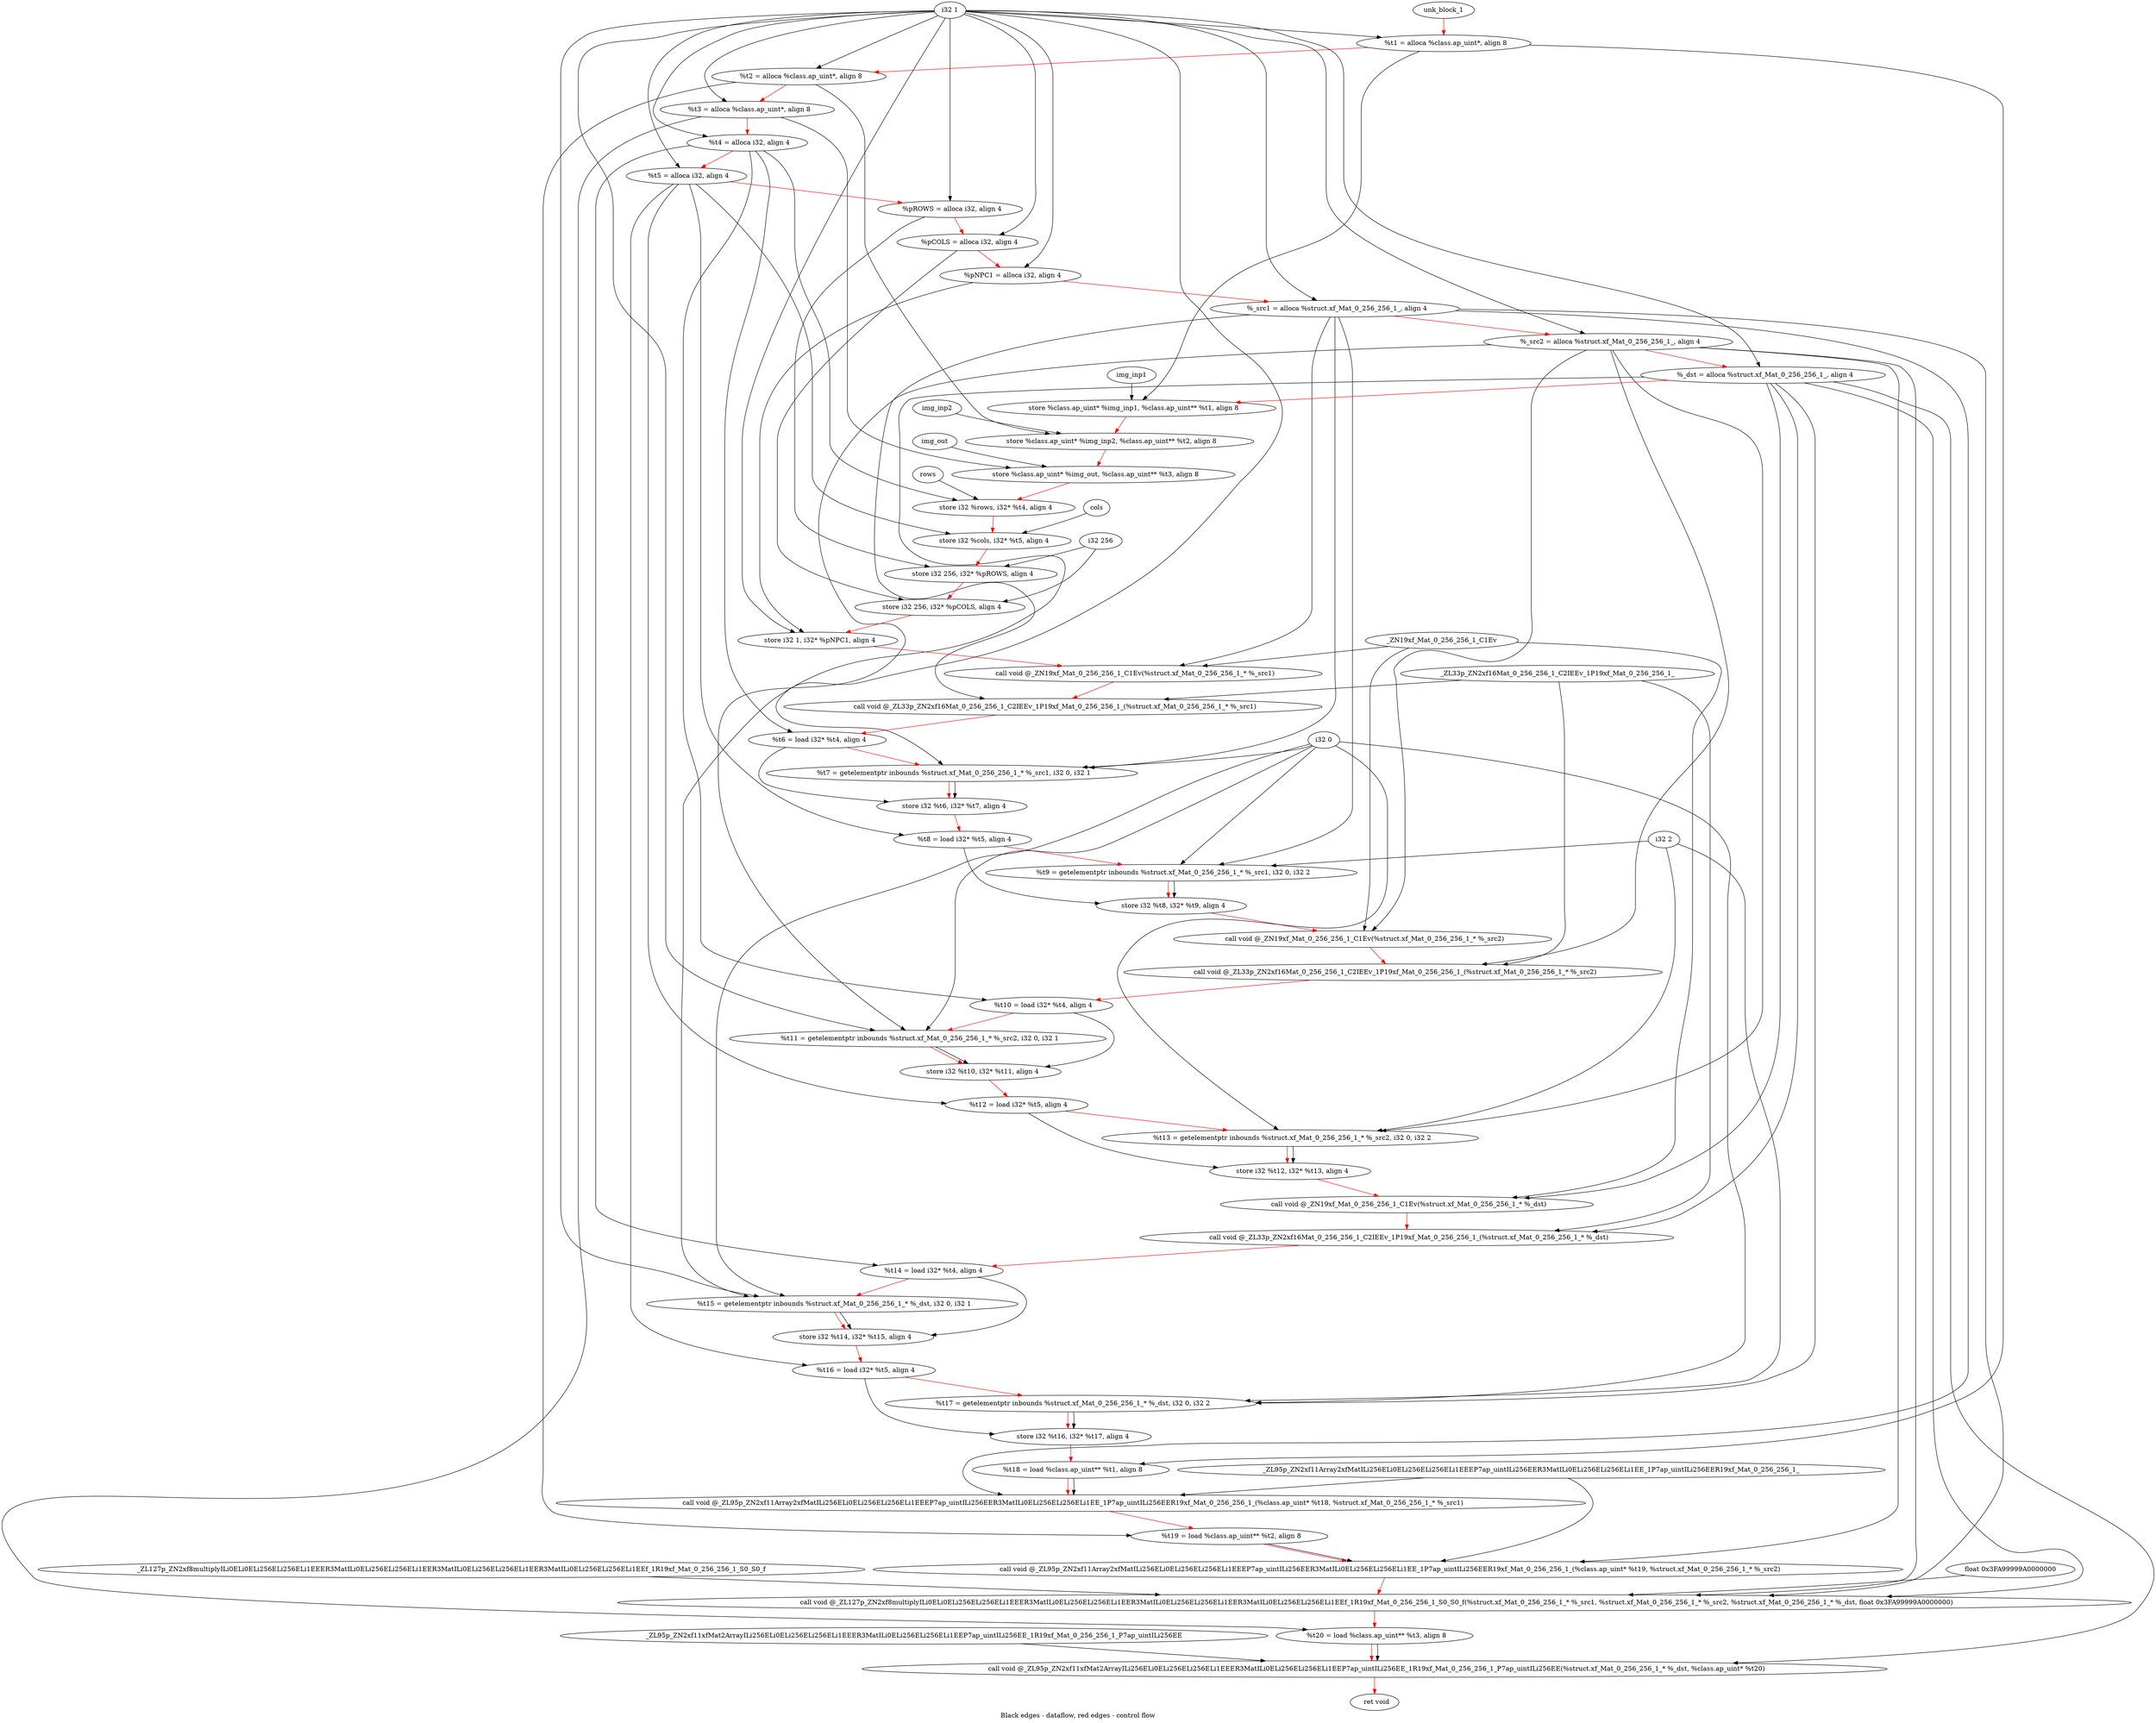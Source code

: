 digraph G {
compound=true
label="Black edges - dataflow, red edges - control flow"
"t1" [label="  %t1 = alloca %class.ap_uint*, align 8"]
"t2" [label="  %t2 = alloca %class.ap_uint*, align 8"]
"t3" [label="  %t3 = alloca %class.ap_uint*, align 8"]
"t4" [label="  %t4 = alloca i32, align 4"]
"t5" [label="  %t5 = alloca i32, align 4"]
"pROWS" [label="  %pROWS = alloca i32, align 4"]
"pCOLS" [label="  %pCOLS = alloca i32, align 4"]
"pNPC1" [label="  %pNPC1 = alloca i32, align 4"]
"_src1" [label="  %_src1 = alloca %struct.xf_Mat_0_256_256_1_, align 4"]
"_src2" [label="  %_src2 = alloca %struct.xf_Mat_0_256_256_1_, align 4"]
"_dst" [label="  %_dst = alloca %struct.xf_Mat_0_256_256_1_, align 4"]
"_1" [label="  store %class.ap_uint* %img_inp1, %class.ap_uint** %t1, align 8"]
"_2" [label="  store %class.ap_uint* %img_inp2, %class.ap_uint** %t2, align 8"]
"_3" [label="  store %class.ap_uint* %img_out, %class.ap_uint** %t3, align 8"]
"_4" [label="  store i32 %rows, i32* %t4, align 4"]
"_5" [label="  store i32 %cols, i32* %t5, align 4"]
"_6" [label="  store i32 256, i32* %pROWS, align 4"]
"_7" [label="  store i32 256, i32* %pCOLS, align 4"]
"_8" [label="  store i32 1, i32* %pNPC1, align 4"]
"_9" [label="  call void @_ZN19xf_Mat_0_256_256_1_C1Ev(%struct.xf_Mat_0_256_256_1_* %_src1)"]
"_10" [label="  call void @_ZL33p_ZN2xf16Mat_0_256_256_1_C2IEEv_1P19xf_Mat_0_256_256_1_(%struct.xf_Mat_0_256_256_1_* %_src1)"]
"t6" [label="  %t6 = load i32* %t4, align 4"]
"t7" [label="  %t7 = getelementptr inbounds %struct.xf_Mat_0_256_256_1_* %_src1, i32 0, i32 1"]
"_11" [label="  store i32 %t6, i32* %t7, align 4"]
"t8" [label="  %t8 = load i32* %t5, align 4"]
"t9" [label="  %t9 = getelementptr inbounds %struct.xf_Mat_0_256_256_1_* %_src1, i32 0, i32 2"]
"_12" [label="  store i32 %t8, i32* %t9, align 4"]
"_13" [label="  call void @_ZN19xf_Mat_0_256_256_1_C1Ev(%struct.xf_Mat_0_256_256_1_* %_src2)"]
"_14" [label="  call void @_ZL33p_ZN2xf16Mat_0_256_256_1_C2IEEv_1P19xf_Mat_0_256_256_1_(%struct.xf_Mat_0_256_256_1_* %_src2)"]
"t10" [label="  %t10 = load i32* %t4, align 4"]
"t11" [label="  %t11 = getelementptr inbounds %struct.xf_Mat_0_256_256_1_* %_src2, i32 0, i32 1"]
"_15" [label="  store i32 %t10, i32* %t11, align 4"]
"t12" [label="  %t12 = load i32* %t5, align 4"]
"t13" [label="  %t13 = getelementptr inbounds %struct.xf_Mat_0_256_256_1_* %_src2, i32 0, i32 2"]
"_16" [label="  store i32 %t12, i32* %t13, align 4"]
"_17" [label="  call void @_ZN19xf_Mat_0_256_256_1_C1Ev(%struct.xf_Mat_0_256_256_1_* %_dst)"]
"_18" [label="  call void @_ZL33p_ZN2xf16Mat_0_256_256_1_C2IEEv_1P19xf_Mat_0_256_256_1_(%struct.xf_Mat_0_256_256_1_* %_dst)"]
"t14" [label="  %t14 = load i32* %t4, align 4"]
"t15" [label="  %t15 = getelementptr inbounds %struct.xf_Mat_0_256_256_1_* %_dst, i32 0, i32 1"]
"_19" [label="  store i32 %t14, i32* %t15, align 4"]
"t16" [label="  %t16 = load i32* %t5, align 4"]
"t17" [label="  %t17 = getelementptr inbounds %struct.xf_Mat_0_256_256_1_* %_dst, i32 0, i32 2"]
"_20" [label="  store i32 %t16, i32* %t17, align 4"]
"t18" [label="  %t18 = load %class.ap_uint** %t1, align 8"]
"_21" [label="  call void @_ZL95p_ZN2xf11Array2xfMatILi256ELi0ELi256ELi256ELi1EEEP7ap_uintILi256EER3MatILi0ELi256ELi256ELi1EE_1P7ap_uintILi256EER19xf_Mat_0_256_256_1_(%class.ap_uint* %t18, %struct.xf_Mat_0_256_256_1_* %_src1)"]
"t19" [label="  %t19 = load %class.ap_uint** %t2, align 8"]
"_22" [label="  call void @_ZL95p_ZN2xf11Array2xfMatILi256ELi0ELi256ELi256ELi1EEEP7ap_uintILi256EER3MatILi0ELi256ELi256ELi1EE_1P7ap_uintILi256EER19xf_Mat_0_256_256_1_(%class.ap_uint* %t19, %struct.xf_Mat_0_256_256_1_* %_src2)"]
"_23" [label="  call void @_ZL127p_ZN2xf8multiplyILi0ELi0ELi256ELi256ELi1EEER3MatILi0ELi256ELi256ELi1EER3MatILi0ELi256ELi256ELi1EER3MatILi0ELi256ELi256ELi1EEf_1R19xf_Mat_0_256_256_1_S0_S0_f(%struct.xf_Mat_0_256_256_1_* %_src1, %struct.xf_Mat_0_256_256_1_* %_src2, %struct.xf_Mat_0_256_256_1_* %_dst, float 0x3FA99999A0000000)"]
"t20" [label="  %t20 = load %class.ap_uint** %t3, align 8"]
"_24" [label="  call void @_ZL95p_ZN2xf11xfMat2ArrayILi256ELi0ELi256ELi256ELi1EEER3MatILi0ELi256ELi256ELi1EEP7ap_uintILi256EE_1R19xf_Mat_0_256_256_1_P7ap_uintILi256EE(%struct.xf_Mat_0_256_256_1_* %_dst, %class.ap_uint* %t20)"]
"_25" [label="  ret void"]
"unk_block_1" -> "t1"[color=red]
"i32 1" -> "t1"
"t1" -> "t2"[color=red weight=2]
"i32 1" -> "t2"
"t2" -> "t3"[color=red weight=2]
"i32 1" -> "t3"
"t3" -> "t4"[color=red weight=2]
"i32 1" -> "t4"
"t4" -> "t5"[color=red weight=2]
"i32 1" -> "t5"
"t5" -> "pROWS"[color=red weight=2]
"i32 1" -> "pROWS"
"pROWS" -> "pCOLS"[color=red weight=2]
"i32 1" -> "pCOLS"
"pCOLS" -> "pNPC1"[color=red weight=2]
"i32 1" -> "pNPC1"
"pNPC1" -> "_src1"[color=red weight=2]
"i32 1" -> "_src1"
"_src1" -> "_src2"[color=red weight=2]
"i32 1" -> "_src2"
"_src2" -> "_dst"[color=red weight=2]
"i32 1" -> "_dst"
"_dst" -> "_1"[color=red weight=2]
"img_inp1" -> "_1"
"t1" -> "_1"
"_1" -> "_2"[color=red weight=2]
"img_inp2" -> "_2"
"t2" -> "_2"
"_2" -> "_3"[color=red weight=2]
"img_out" -> "_3"
"t3" -> "_3"
"_3" -> "_4"[color=red weight=2]
"rows" -> "_4"
"t4" -> "_4"
"_4" -> "_5"[color=red weight=2]
"cols" -> "_5"
"t5" -> "_5"
"_5" -> "_6"[color=red weight=2]
"i32 256" -> "_6"
"pROWS" -> "_6"
"_6" -> "_7"[color=red weight=2]
"i32 256" -> "_7"
"pCOLS" -> "_7"
"_7" -> "_8"[color=red weight=2]
"i32 1" -> "_8"
"pNPC1" -> "_8"
"_8" -> "_9"[color=red weight=2]
"_src1" -> "_9"
"_ZN19xf_Mat_0_256_256_1_C1Ev" -> "_9"
"_9" -> "_10"[color=red weight=2]
"_src1" -> "_10"
"_ZL33p_ZN2xf16Mat_0_256_256_1_C2IEEv_1P19xf_Mat_0_256_256_1_" -> "_10"
"_10" -> "t6"[color=red weight=2]
"t4" -> "t6"
"t6" -> "t7"[color=red weight=2]
"_src1" -> "t7"
"i32 0" -> "t7"
"i32 1" -> "t7"
"t7" -> "_11"[color=red weight=2]
"t6" -> "_11"
"t7" -> "_11"
"_11" -> "t8"[color=red weight=2]
"t5" -> "t8"
"t8" -> "t9"[color=red weight=2]
"_src1" -> "t9"
"i32 0" -> "t9"
"i32 2" -> "t9"
"t9" -> "_12"[color=red weight=2]
"t8" -> "_12"
"t9" -> "_12"
"_12" -> "_13"[color=red weight=2]
"_src2" -> "_13"
"_ZN19xf_Mat_0_256_256_1_C1Ev" -> "_13"
"_13" -> "_14"[color=red weight=2]
"_src2" -> "_14"
"_ZL33p_ZN2xf16Mat_0_256_256_1_C2IEEv_1P19xf_Mat_0_256_256_1_" -> "_14"
"_14" -> "t10"[color=red weight=2]
"t4" -> "t10"
"t10" -> "t11"[color=red weight=2]
"_src2" -> "t11"
"i32 0" -> "t11"
"i32 1" -> "t11"
"t11" -> "_15"[color=red weight=2]
"t10" -> "_15"
"t11" -> "_15"
"_15" -> "t12"[color=red weight=2]
"t5" -> "t12"
"t12" -> "t13"[color=red weight=2]
"_src2" -> "t13"
"i32 0" -> "t13"
"i32 2" -> "t13"
"t13" -> "_16"[color=red weight=2]
"t12" -> "_16"
"t13" -> "_16"
"_16" -> "_17"[color=red weight=2]
"_dst" -> "_17"
"_ZN19xf_Mat_0_256_256_1_C1Ev" -> "_17"
"_17" -> "_18"[color=red weight=2]
"_dst" -> "_18"
"_ZL33p_ZN2xf16Mat_0_256_256_1_C2IEEv_1P19xf_Mat_0_256_256_1_" -> "_18"
"_18" -> "t14"[color=red weight=2]
"t4" -> "t14"
"t14" -> "t15"[color=red weight=2]
"_dst" -> "t15"
"i32 0" -> "t15"
"i32 1" -> "t15"
"t15" -> "_19"[color=red weight=2]
"t14" -> "_19"
"t15" -> "_19"
"_19" -> "t16"[color=red weight=2]
"t5" -> "t16"
"t16" -> "t17"[color=red weight=2]
"_dst" -> "t17"
"i32 0" -> "t17"
"i32 2" -> "t17"
"t17" -> "_20"[color=red weight=2]
"t16" -> "_20"
"t17" -> "_20"
"_20" -> "t18"[color=red weight=2]
"t1" -> "t18"
"t18" -> "_21"[color=red weight=2]
"t18" -> "_21"
"_src1" -> "_21"
"_ZL95p_ZN2xf11Array2xfMatILi256ELi0ELi256ELi256ELi1EEEP7ap_uintILi256EER3MatILi0ELi256ELi256ELi1EE_1P7ap_uintILi256EER19xf_Mat_0_256_256_1_" -> "_21"
"_21" -> "t19"[color=red weight=2]
"t2" -> "t19"
"t19" -> "_22"[color=red weight=2]
"t19" -> "_22"
"_src2" -> "_22"
"_ZL95p_ZN2xf11Array2xfMatILi256ELi0ELi256ELi256ELi1EEEP7ap_uintILi256EER3MatILi0ELi256ELi256ELi1EE_1P7ap_uintILi256EER19xf_Mat_0_256_256_1_" -> "_22"
"_22" -> "_23"[color=red weight=2]
"_src1" -> "_23"
"_src2" -> "_23"
"_dst" -> "_23"
"float 0x3FA99999A0000000" -> "_23"
"_ZL127p_ZN2xf8multiplyILi0ELi0ELi256ELi256ELi1EEER3MatILi0ELi256ELi256ELi1EER3MatILi0ELi256ELi256ELi1EER3MatILi0ELi256ELi256ELi1EEf_1R19xf_Mat_0_256_256_1_S0_S0_f" -> "_23"
"_23" -> "t20"[color=red weight=2]
"t3" -> "t20"
"t20" -> "_24"[color=red weight=2]
"_dst" -> "_24"
"t20" -> "_24"
"_ZL95p_ZN2xf11xfMat2ArrayILi256ELi0ELi256ELi256ELi1EEER3MatILi0ELi256ELi256ELi1EEP7ap_uintILi256EE_1R19xf_Mat_0_256_256_1_P7ap_uintILi256EE" -> "_24"
"_24" -> "_25"[color=red weight=2]

}
